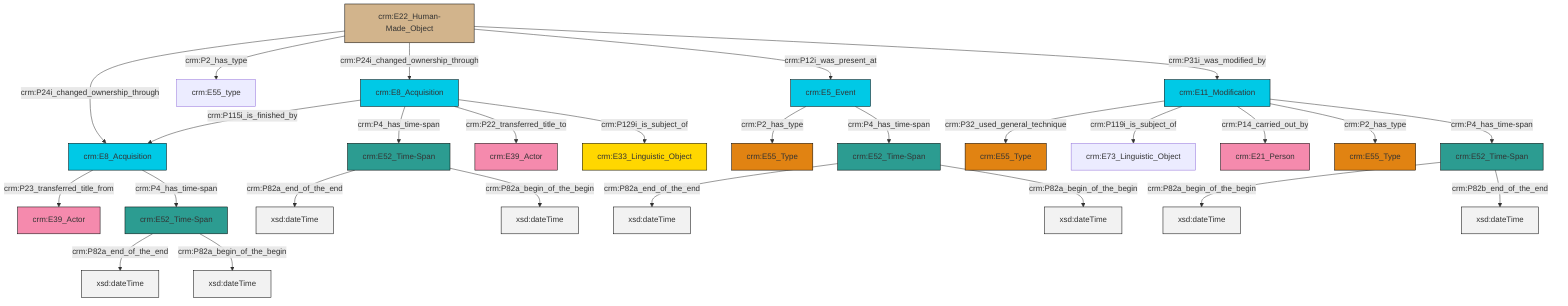 graph TD
classDef Literal fill:#f2f2f2,stroke:#000000;
classDef CRM_Entity fill:#FFFFFF,stroke:#000000;
classDef Temporal_Entity fill:#00C9E6, stroke:#000000;
classDef Type fill:#E18312, stroke:#000000;
classDef Time-Span fill:#2C9C91, stroke:#000000;
classDef Appellation fill:#FFEB7F, stroke:#000000;
classDef Place fill:#008836, stroke:#000000;
classDef Persistent_Item fill:#B266B2, stroke:#000000;
classDef Conceptual_Object fill:#FFD700, stroke:#000000;
classDef Physical_Thing fill:#D2B48C, stroke:#000000;
classDef Actor fill:#f58aad, stroke:#000000;
classDef PC_Classes fill:#4ce600, stroke:#000000;
classDef Multi fill:#cccccc,stroke:#000000;

8["crm:E8_Acquisition"]:::Temporal_Entity -->|crm:P115i_is_finished_by| 0["crm:E8_Acquisition"]:::Temporal_Entity
8["crm:E8_Acquisition"]:::Temporal_Entity -->|crm:P4_has_time-span| 10["crm:E52_Time-Span"]:::Time-Span
2["crm:E11_Modification"]:::Temporal_Entity -->|crm:P32_used_general_technique| 6["crm:E55_Type"]:::Type
0["crm:E8_Acquisition"]:::Temporal_Entity -->|crm:P23_transferred_title_from| 13["crm:E39_Actor"]:::Actor
18["crm:E52_Time-Span"]:::Time-Span -->|crm:P82a_end_of_the_end| 20[xsd:dateTime]:::Literal
21["crm:E22_Human-Made_Object"]:::Physical_Thing -->|crm:P24i_changed_ownership_through| 0["crm:E8_Acquisition"]:::Temporal_Entity
25["crm:E5_Event"]:::Temporal_Entity -->|crm:P2_has_type| 16["crm:E55_Type"]:::Type
10["crm:E52_Time-Span"]:::Time-Span -->|crm:P82a_end_of_the_end| 27[xsd:dateTime]:::Literal
28["crm:E52_Time-Span"]:::Time-Span -->|crm:P82a_end_of_the_end| 30[xsd:dateTime]:::Literal
10["crm:E52_Time-Span"]:::Time-Span -->|crm:P82a_begin_of_the_begin| 31[xsd:dateTime]:::Literal
28["crm:E52_Time-Span"]:::Time-Span -->|crm:P82a_begin_of_the_begin| 32[xsd:dateTime]:::Literal
2["crm:E11_Modification"]:::Temporal_Entity -->|crm:P119i_is_subject_of| 4["crm:E73_Linguistic_Object"]:::Default
33["crm:E52_Time-Span"]:::Time-Span -->|crm:P82a_begin_of_the_begin| 34[xsd:dateTime]:::Literal
2["crm:E11_Modification"]:::Temporal_Entity -->|crm:P14_carried_out_by| 14["crm:E21_Person"]:::Actor
2["crm:E11_Modification"]:::Temporal_Entity -->|crm:P2_has_type| 23["crm:E55_Type"]:::Type
25["crm:E5_Event"]:::Temporal_Entity -->|crm:P4_has_time-span| 18["crm:E52_Time-Span"]:::Time-Span
8["crm:E8_Acquisition"]:::Temporal_Entity -->|crm:P22_transferred_title_to| 36["crm:E39_Actor"]:::Actor
33["crm:E52_Time-Span"]:::Time-Span -->|crm:P82b_end_of_the_end| 40[xsd:dateTime]:::Literal
2["crm:E11_Modification"]:::Temporal_Entity -->|crm:P4_has_time-span| 33["crm:E52_Time-Span"]:::Time-Span
18["crm:E52_Time-Span"]:::Time-Span -->|crm:P82a_begin_of_the_begin| 41[xsd:dateTime]:::Literal
21["crm:E22_Human-Made_Object"]:::Physical_Thing -->|crm:P2_has_type| 11["crm:E55_type"]:::Default
21["crm:E22_Human-Made_Object"]:::Physical_Thing -->|crm:P24i_changed_ownership_through| 8["crm:E8_Acquisition"]:::Temporal_Entity
21["crm:E22_Human-Made_Object"]:::Physical_Thing -->|crm:P12i_was_present_at| 25["crm:E5_Event"]:::Temporal_Entity
21["crm:E22_Human-Made_Object"]:::Physical_Thing -->|crm:P31i_was_modified_by| 2["crm:E11_Modification"]:::Temporal_Entity
8["crm:E8_Acquisition"]:::Temporal_Entity -->|crm:P129i_is_subject_of| 42["crm:E33_Linguistic_Object"]:::Conceptual_Object
0["crm:E8_Acquisition"]:::Temporal_Entity -->|crm:P4_has_time-span| 28["crm:E52_Time-Span"]:::Time-Span